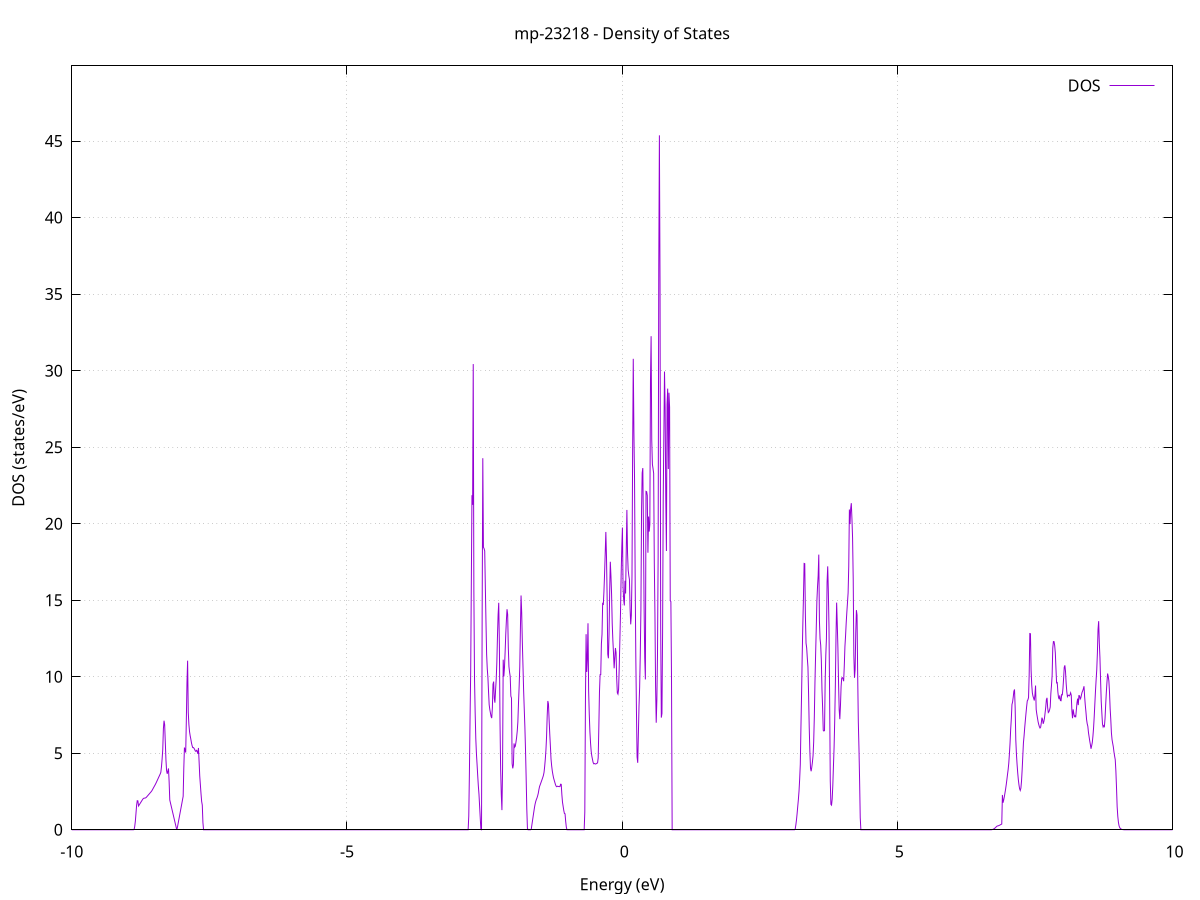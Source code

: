 set title 'mp-23218 - Density of States'
set xlabel 'Energy (eV)'
set ylabel 'DOS (states/eV)'
set grid
set xrange [-10:10]
set yrange [0:49.912]
set xzeroaxis lt -1
set terminal png size 800,600
set output 'mp-23218_dos_gnuplot.png'
plot '-' using 1:2 with lines title 'DOS'
-12.980900 0.000000
-12.969300 0.000000
-12.957700 0.000000
-12.946100 0.000000
-12.934500 0.000000
-12.922900 0.000000
-12.911400 0.000000
-12.899800 0.000000
-12.888200 0.000000
-12.876600 0.000000
-12.865000 0.000000
-12.853400 0.000000
-12.841900 0.000000
-12.830300 0.000000
-12.818700 0.000000
-12.807100 0.000000
-12.795500 0.000000
-12.783900 0.000000
-12.772300 0.000000
-12.760800 0.000000
-12.749200 0.000000
-12.737600 0.000000
-12.726000 0.000000
-12.714400 0.000000
-12.702800 0.000000
-12.691300 0.000000
-12.679700 0.000000
-12.668100 0.000000
-12.656500 0.000000
-12.644900 0.000000
-12.633300 0.000000
-12.621800 0.000000
-12.610200 0.000000
-12.598600 0.000000
-12.587000 0.000000
-12.575400 0.000000
-12.563800 0.000000
-12.552200 0.000000
-12.540700 0.000000
-12.529100 0.000000
-12.517500 0.000000
-12.505900 0.000000
-12.494300 0.000000
-12.482700 0.000000
-12.471200 0.000000
-12.459600 0.000000
-12.448000 0.000000
-12.436400 0.000000
-12.424800 0.000000
-12.413200 0.000000
-12.401700 0.000000
-12.390100 0.000000
-12.378500 0.000000
-12.366900 0.000000
-12.355300 0.000000
-12.343700 0.000000
-12.332100 0.000000
-12.320600 0.000000
-12.309000 0.000000
-12.297400 0.000000
-12.285800 0.000000
-12.274200 0.000000
-12.262600 0.000000
-12.251100 0.000000
-12.239500 0.000000
-12.227900 0.000000
-12.216300 0.000000
-12.204700 0.000000
-12.193100 0.000000
-12.181600 0.000000
-12.170000 0.000000
-12.158400 0.000000
-12.146800 0.000000
-12.135200 0.000000
-12.123600 0.000000
-12.112000 0.000000
-12.100500 0.000000
-12.088900 0.000000
-12.077300 0.000000
-12.065700 0.000000
-12.054100 0.000000
-12.042500 0.000000
-12.031000 0.000000
-12.019400 0.000000
-12.007800 0.000000
-11.996200 0.000000
-11.984600 0.000000
-11.973000 0.000000
-11.961500 0.000000
-11.949900 0.000000
-11.938300 0.000000
-11.926700 0.012400
-11.915100 1.248500
-11.903500 2.811000
-11.891900 4.142300
-11.880400 4.454600
-11.868800 4.406800
-11.857200 4.660900
-11.845600 4.672000
-11.834000 4.561000
-11.822400 4.534000
-11.810900 4.695200
-11.799300 4.866800
-11.787700 5.038500
-11.776100 5.065500
-11.764500 5.053900
-11.752900 5.149200
-11.741400 5.281200
-11.729800 5.469100
-11.718200 5.689800
-11.706600 5.910700
-11.695000 6.131100
-11.683400 6.378500
-11.671800 6.994900
-11.660300 8.101700
-11.648700 12.153400
-11.637100 9.988500
-11.625500 7.317600
-11.613900 5.596800
-11.602300 6.316900
-11.590800 5.071200
-11.579200 2.599900
-11.567600 2.267900
-11.556000 1.936000
-11.544400 1.603900
-11.532800 1.271700
-11.521300 0.939500
-11.509700 0.607300
-11.498100 0.274900
-11.486500 0.000000
-11.474900 0.281500
-11.463300 0.591000
-11.451700 0.900500
-11.440200 1.209900
-11.428600 1.519400
-11.417000 1.828800
-11.405400 2.138200
-11.393800 2.447600
-11.382200 3.841000
-11.370700 6.034900
-11.359100 5.164300
-11.347500 5.877300
-11.335900 7.931600
-11.324300 10.104000
-11.312700 8.971900
-11.301200 6.992900
-11.289600 6.128600
-11.278000 5.535200
-11.266400 5.229900
-11.254800 5.067400
-11.243200 4.908800
-11.231600 4.750200
-11.220100 4.591600
-11.208500 4.453700
-11.196900 4.362600
-11.185300 4.294100
-11.173700 4.277800
-11.162100 4.308700
-11.150600 4.249900
-11.139000 4.133100
-11.127400 4.016500
-11.115800 3.899900
-11.104200 3.911100
-11.092600 4.142100
-11.081100 4.295900
-11.069500 4.265300
-11.057900 4.039000
-11.046300 4.412800
-11.034700 3.036000
-11.023100 2.270000
-11.011500 1.796700
-11.000000 0.476100
-10.988400 0.000000
-10.976800 0.000000
-10.965200 0.000000
-10.953600 0.000000
-10.942000 0.000000
-10.930500 0.000000
-10.918900 0.000000
-10.907300 0.000000
-10.895700 0.000000
-10.884100 0.000000
-10.872500 0.000000
-10.860900 0.000000
-10.849400 0.000000
-10.837800 0.000000
-10.826200 0.000000
-10.814600 0.000000
-10.803000 0.000000
-10.791400 0.000000
-10.779900 0.000000
-10.768300 0.000000
-10.756700 0.000000
-10.745100 0.000000
-10.733500 0.000000
-10.721900 0.000000
-10.710400 0.000000
-10.698800 0.000000
-10.687200 0.000000
-10.675600 0.000000
-10.664000 0.000000
-10.652400 0.000000
-10.640800 0.000000
-10.629300 0.000000
-10.617700 0.000000
-10.606100 0.000000
-10.594500 0.000000
-10.582900 0.000000
-10.571300 0.000000
-10.559800 0.000000
-10.548200 0.000000
-10.536600 0.000000
-10.525000 0.000000
-10.513400 0.000000
-10.501800 8.028600
-10.490300 58.242900
-10.478700 40.466900
-10.467100 55.410600
-10.455500 45.199700
-10.443900 48.262600
-10.432300 45.560900
-10.420700 31.123100
-10.409200 10.558700
-10.397600 0.000000
-10.386000 0.000000
-10.374400 8.615900
-10.362800 10.855200
-10.351200 15.014700
-10.339700 23.706400
-10.328100 20.225200
-10.316500 16.317300
-10.304900 14.319500
-10.293300 13.624400
-10.281700 12.361100
-10.270200 11.795100
-10.258600 26.126700
-10.247000 74.940700
-10.235400 150.400600
-10.223800 0.000000
-10.212200 0.000000
-10.200600 0.000000
-10.189100 0.000000
-10.177500 0.000000
-10.165900 0.000000
-10.154300 0.000000
-10.142700 0.000000
-10.131100 0.000000
-10.119600 0.000000
-10.108000 0.000000
-10.096400 0.000000
-10.084800 0.000000
-10.073200 0.000000
-10.061600 0.000000
-10.050100 0.000000
-10.038500 0.000000
-10.026900 0.000000
-10.015300 0.000000
-10.003700 0.000000
-9.992100 0.000000
-9.980500 0.000000
-9.969000 0.000000
-9.957400 0.000000
-9.945800 0.000000
-9.934200 0.000000
-9.922600 0.000000
-9.911000 0.000000
-9.899500 0.000000
-9.887900 0.000000
-9.876300 0.000000
-9.864700 0.000000
-9.853100 0.000000
-9.841500 0.000000
-9.830000 0.000000
-9.818400 0.000000
-9.806800 0.000000
-9.795200 0.000000
-9.783600 0.000000
-9.772000 0.000000
-9.760400 0.000000
-9.748900 0.000000
-9.737300 0.000000
-9.725700 0.000000
-9.714100 0.000000
-9.702500 0.000000
-9.690900 0.000000
-9.679400 0.000000
-9.667800 0.000000
-9.656200 0.000000
-9.644600 0.000000
-9.633000 0.000000
-9.621400 0.000000
-9.609900 0.000000
-9.598300 0.000000
-9.586700 0.000000
-9.575100 0.000000
-9.563500 0.000000
-9.551900 0.000000
-9.540300 0.000000
-9.528800 0.000000
-9.517200 0.000000
-9.505600 0.000000
-9.494000 0.000000
-9.482400 0.000000
-9.470800 0.000000
-9.459300 0.000000
-9.447700 0.000000
-9.436100 0.000000
-9.424500 0.000000
-9.412900 0.000000
-9.401300 0.000000
-9.389800 0.000000
-9.378200 0.000000
-9.366600 0.000000
-9.355000 0.000000
-9.343400 0.000000
-9.331800 0.000000
-9.320200 0.000000
-9.308700 0.000000
-9.297100 0.000000
-9.285500 0.000000
-9.273900 0.000000
-9.262300 0.000000
-9.250700 0.000000
-9.239200 0.000000
-9.227600 0.000000
-9.216000 0.000000
-9.204400 0.000000
-9.192800 0.000000
-9.181200 0.000000
-9.169700 0.000000
-9.158100 0.000000
-9.146500 0.000000
-9.134900 0.000000
-9.123300 0.000000
-9.111700 0.000000
-9.100100 0.000000
-9.088600 0.000000
-9.077000 0.000000
-9.065400 0.000000
-9.053800 0.000000
-9.042200 0.000000
-9.030600 0.000000
-9.019100 0.000000
-9.007500 0.000000
-8.995900 0.000000
-8.984300 0.000000
-8.972700 0.000000
-8.961100 0.000000
-8.949600 0.000000
-8.938000 0.000000
-8.926400 0.000000
-8.914800 0.000000
-8.903200 0.000000
-8.891600 0.000000
-8.880000 0.000000
-8.868500 0.012900
-8.856900 0.207500
-8.845300 0.553100
-8.833700 1.075700
-8.822100 1.611200
-8.810500 1.901100
-8.799000 1.887500
-8.787400 1.555300
-8.775800 1.621800
-8.764200 1.688300
-8.752600 1.754700
-8.741000 1.821200
-8.729500 1.887700
-8.717900 1.954200
-8.706300 2.016300
-8.694700 2.054500
-8.683100 2.065700
-8.671500 2.071400
-8.659900 2.082300
-8.648400 2.111000
-8.636800 2.158400
-8.625200 2.206700
-8.613600 2.255100
-8.602000 2.303400
-8.590400 2.351800
-8.578900 2.400100
-8.567300 2.448500
-8.555700 2.496900
-8.544100 2.554900
-8.532500 2.631900
-8.520900 2.708400
-8.509400 2.783600
-8.497800 2.858800
-8.486200 2.934100
-8.474600 3.014100
-8.463000 3.102000
-8.451400 3.192600
-8.439800 3.283200
-8.428300 3.373800
-8.416700 3.464500
-8.405100 3.555100
-8.393500 3.645700
-8.381900 3.760500
-8.370300 4.124900
-8.358800 4.624300
-8.347200 5.234700
-8.335600 6.605300
-8.324000 7.126700
-8.312400 6.859300
-8.300800 5.708800
-8.289200 4.569400
-8.277700 3.865400
-8.266100 3.657500
-8.254500 3.831500
-8.242900 4.006500
-8.231300 3.141300
-8.219700 1.947900
-8.208200 1.769900
-8.196600 1.591800
-8.185000 1.413800
-8.173400 1.235700
-8.161800 1.057700
-8.150200 0.879600
-8.138700 0.701500
-8.127100 0.523500
-8.115500 0.345400
-8.103900 0.167300
-8.092300 0.000000
-8.080700 0.164900
-8.069100 0.389600
-8.057600 0.614200
-8.046000 0.838800
-8.034400 1.063300
-8.022800 1.287700
-8.011200 1.512100
-7.999600 1.736400
-7.988100 1.960600
-7.976500 2.184800
-7.964900 4.001100
-7.953300 5.370500
-7.941700 5.216800
-7.930100 5.047300
-7.918600 7.187800
-7.907000 9.633100
-7.895400 11.047700
-7.883800 7.668500
-7.872200 6.876200
-7.860600 6.415600
-7.849000 6.145000
-7.837500 5.928700
-7.825900 5.683900
-7.814300 5.501300
-7.802700 5.371700
-7.791100 5.373800
-7.779500 5.327300
-7.768000 5.250900
-7.756400 5.154500
-7.744800 5.121200
-7.733200 5.189500
-7.721600 5.135800
-7.710000 4.960000
-7.698500 5.345800
-7.686900 4.467300
-7.675300 3.522600
-7.663700 2.939900
-7.652100 2.363700
-7.640500 1.853300
-7.628900 1.609700
-7.617400 0.477300
-7.605800 0.000000
-7.594200 0.000000
-7.582600 0.000000
-7.571000 0.000000
-7.559400 0.000000
-7.547900 0.000000
-7.536300 0.000000
-7.524700 0.000000
-7.513100 0.000000
-7.501500 0.000000
-7.489900 0.000000
-7.478400 0.000000
-7.466800 0.000000
-7.455200 0.000000
-7.443600 0.000000
-7.432000 0.000000
-7.420400 0.000000
-7.408800 0.000000
-7.397300 0.000000
-7.385700 0.000000
-7.374100 0.000000
-7.362500 0.000000
-7.350900 0.000000
-7.339300 0.000000
-7.327800 0.000000
-7.316200 0.000000
-7.304600 0.000000
-7.293000 0.000000
-7.281400 0.000000
-7.269800 0.000000
-7.258300 0.000000
-7.246700 0.000000
-7.235100 0.000000
-7.223500 0.000000
-7.211900 0.000000
-7.200300 0.000000
-7.188700 0.000000
-7.177200 0.000000
-7.165600 0.000000
-7.154000 0.000000
-7.142400 0.000000
-7.130800 0.000000
-7.119200 0.000000
-7.107700 0.000000
-7.096100 0.000000
-7.084500 0.000000
-7.072900 0.000000
-7.061300 0.000000
-7.049700 0.000000
-7.038200 0.000000
-7.026600 0.000000
-7.015000 0.000000
-7.003400 0.000000
-6.991800 0.000000
-6.980200 0.000000
-6.968600 0.000000
-6.957100 0.000000
-6.945500 0.000000
-6.933900 0.000000
-6.922300 0.000000
-6.910700 0.000000
-6.899100 0.000000
-6.887600 0.000000
-6.876000 0.000000
-6.864400 0.000000
-6.852800 0.000000
-6.841200 0.000000
-6.829600 0.000000
-6.818100 0.000000
-6.806500 0.000000
-6.794900 0.000000
-6.783300 0.000000
-6.771700 0.000000
-6.760100 0.000000
-6.748500 0.000000
-6.737000 0.000000
-6.725400 0.000000
-6.713800 0.000000
-6.702200 0.000000
-6.690600 0.000000
-6.679000 0.000000
-6.667500 0.000000
-6.655900 0.000000
-6.644300 0.000000
-6.632700 0.000000
-6.621100 0.000000
-6.609500 0.000000
-6.598000 0.000000
-6.586400 0.000000
-6.574800 0.000000
-6.563200 0.000000
-6.551600 0.000000
-6.540000 0.000000
-6.528400 0.000000
-6.516900 0.000000
-6.505300 0.000000
-6.493700 0.000000
-6.482100 0.000000
-6.470500 0.000000
-6.458900 0.000000
-6.447400 0.000000
-6.435800 0.000000
-6.424200 0.000000
-6.412600 0.000000
-6.401000 0.000000
-6.389400 0.000000
-6.377900 0.000000
-6.366300 0.000000
-6.354700 0.000000
-6.343100 0.000000
-6.331500 0.000000
-6.319900 0.000000
-6.308300 0.000000
-6.296800 0.000000
-6.285200 0.000000
-6.273600 0.000000
-6.262000 0.000000
-6.250400 0.000000
-6.238800 0.000000
-6.227300 0.000000
-6.215700 0.000000
-6.204100 0.000000
-6.192500 0.000000
-6.180900 0.000000
-6.169300 0.000000
-6.157800 0.000000
-6.146200 0.000000
-6.134600 0.000000
-6.123000 0.000000
-6.111400 0.000000
-6.099800 0.000000
-6.088200 0.000000
-6.076700 0.000000
-6.065100 0.000000
-6.053500 0.000000
-6.041900 0.000000
-6.030300 0.000000
-6.018700 0.000000
-6.007200 0.000000
-5.995600 0.000000
-5.984000 0.000000
-5.972400 0.000000
-5.960800 0.000000
-5.949200 0.000000
-5.937700 0.000000
-5.926100 0.000000
-5.914500 0.000000
-5.902900 0.000000
-5.891300 0.000000
-5.879700 0.000000
-5.868100 0.000000
-5.856600 0.000000
-5.845000 0.000000
-5.833400 0.000000
-5.821800 0.000000
-5.810200 0.000000
-5.798600 0.000000
-5.787100 0.000000
-5.775500 0.000000
-5.763900 0.000000
-5.752300 0.000000
-5.740700 0.000000
-5.729100 0.000000
-5.717500 0.000000
-5.706000 0.000000
-5.694400 0.000000
-5.682800 0.000000
-5.671200 0.000000
-5.659600 0.000000
-5.648000 0.000000
-5.636500 0.000000
-5.624900 0.000000
-5.613300 0.000000
-5.601700 0.000000
-5.590100 0.000000
-5.578500 0.000000
-5.567000 0.000000
-5.555400 0.000000
-5.543800 0.000000
-5.532200 0.000000
-5.520600 0.000000
-5.509000 0.000000
-5.497400 0.000000
-5.485900 0.000000
-5.474300 0.000000
-5.462700 0.000000
-5.451100 0.000000
-5.439500 0.000000
-5.427900 0.000000
-5.416400 0.000000
-5.404800 0.000000
-5.393200 0.000000
-5.381600 0.000000
-5.370000 0.000000
-5.358400 0.000000
-5.346900 0.000000
-5.335300 0.000000
-5.323700 0.000000
-5.312100 0.000000
-5.300500 0.000000
-5.288900 0.000000
-5.277300 0.000000
-5.265800 0.000000
-5.254200 0.000000
-5.242600 0.000000
-5.231000 0.000000
-5.219400 0.000000
-5.207800 0.000000
-5.196300 0.000000
-5.184700 0.000000
-5.173100 0.000000
-5.161500 0.000000
-5.149900 0.000000
-5.138300 0.000000
-5.126800 0.000000
-5.115200 0.000000
-5.103600 0.000000
-5.092000 0.000000
-5.080400 0.000000
-5.068800 0.000000
-5.057200 0.000000
-5.045700 0.000000
-5.034100 0.000000
-5.022500 0.000000
-5.010900 0.000000
-4.999300 0.000000
-4.987700 0.000000
-4.976200 0.000000
-4.964600 0.000000
-4.953000 0.000000
-4.941400 0.000000
-4.929800 0.000000
-4.918200 0.000000
-4.906700 0.000000
-4.895100 0.000000
-4.883500 0.000000
-4.871900 0.000000
-4.860300 0.000000
-4.848700 0.000000
-4.837100 0.000000
-4.825600 0.000000
-4.814000 0.000000
-4.802400 0.000000
-4.790800 0.000000
-4.779200 0.000000
-4.767600 0.000000
-4.756100 0.000000
-4.744500 0.000000
-4.732900 0.000000
-4.721300 0.000000
-4.709700 0.000000
-4.698100 0.000000
-4.686600 0.000000
-4.675000 0.000000
-4.663400 0.000000
-4.651800 0.000000
-4.640200 0.000000
-4.628600 0.000000
-4.617000 0.000000
-4.605500 0.000000
-4.593900 0.000000
-4.582300 0.000000
-4.570700 0.000000
-4.559100 0.000000
-4.547500 0.000000
-4.536000 0.000000
-4.524400 0.000000
-4.512800 0.000000
-4.501200 0.000000
-4.489600 0.000000
-4.478000 0.000000
-4.466500 0.000000
-4.454900 0.000000
-4.443300 0.000000
-4.431700 0.000000
-4.420100 0.000000
-4.408500 0.000000
-4.396900 0.000000
-4.385400 0.000000
-4.373800 0.000000
-4.362200 0.000000
-4.350600 0.000000
-4.339000 0.000000
-4.327400 0.000000
-4.315900 0.000000
-4.304300 0.000000
-4.292700 0.000000
-4.281100 0.000000
-4.269500 0.000000
-4.257900 0.000000
-4.246400 0.000000
-4.234800 0.000000
-4.223200 0.000000
-4.211600 0.000000
-4.200000 0.000000
-4.188400 0.000000
-4.176800 0.000000
-4.165300 0.000000
-4.153700 0.000000
-4.142100 0.000000
-4.130500 0.000000
-4.118900 0.000000
-4.107300 0.000000
-4.095800 0.000000
-4.084200 0.000000
-4.072600 0.000000
-4.061000 0.000000
-4.049400 0.000000
-4.037800 0.000000
-4.026300 0.000000
-4.014700 0.000000
-4.003100 0.000000
-3.991500 0.000000
-3.979900 0.000000
-3.968300 0.000000
-3.956700 0.000000
-3.945200 0.000000
-3.933600 0.000000
-3.922000 0.000000
-3.910400 0.000000
-3.898800 0.000000
-3.887200 0.000000
-3.875700 0.000000
-3.864100 0.000000
-3.852500 0.000000
-3.840900 0.000000
-3.829300 0.000000
-3.817700 0.000000
-3.806200 0.000000
-3.794600 0.000000
-3.783000 0.000000
-3.771400 0.000000
-3.759800 0.000000
-3.748200 0.000000
-3.736600 0.000000
-3.725100 0.000000
-3.713500 0.000000
-3.701900 0.000000
-3.690300 0.000000
-3.678700 0.000000
-3.667100 0.000000
-3.655600 0.000000
-3.644000 0.000000
-3.632400 0.000000
-3.620800 0.000000
-3.609200 0.000000
-3.597600 0.000000
-3.586100 0.000000
-3.574500 0.000000
-3.562900 0.000000
-3.551300 0.000000
-3.539700 0.000000
-3.528100 0.000000
-3.516500 0.000000
-3.505000 0.000000
-3.493400 0.000000
-3.481800 0.000000
-3.470200 0.000000
-3.458600 0.000000
-3.447000 0.000000
-3.435500 0.000000
-3.423900 0.000000
-3.412300 0.000000
-3.400700 0.000000
-3.389100 0.000000
-3.377500 0.000000
-3.366000 0.000000
-3.354400 0.000000
-3.342800 0.000000
-3.331200 0.000000
-3.319600 0.000000
-3.308000 0.000000
-3.296400 0.000000
-3.284900 0.000000
-3.273300 0.000000
-3.261700 0.000000
-3.250100 0.000000
-3.238500 0.000000
-3.226900 0.000000
-3.215400 0.000000
-3.203800 0.000000
-3.192200 0.000000
-3.180600 0.000000
-3.169000 0.000000
-3.157400 0.000000
-3.145800 0.000000
-3.134300 0.000000
-3.122700 0.000000
-3.111100 0.000000
-3.099500 0.000000
-3.087900 0.000000
-3.076300 0.000000
-3.064800 0.000000
-3.053200 0.000000
-3.041600 0.000000
-3.030000 0.000000
-3.018400 0.000000
-3.006800 0.000000
-2.995300 0.000000
-2.983700 0.000000
-2.972100 0.000000
-2.960500 0.000000
-2.948900 0.000000
-2.937300 0.000000
-2.925700 0.000000
-2.914200 0.000000
-2.902600 0.000000
-2.891000 0.000000
-2.879400 0.000000
-2.867800 0.000000
-2.856200 0.000000
-2.844700 0.000000
-2.833100 0.000000
-2.821500 0.000000
-2.809900 0.000000
-2.798300 0.000000
-2.786700 0.898700
-2.775200 3.736200
-2.763600 7.271200
-2.752000 10.344200
-2.740400 16.113100
-2.728800 21.861100
-2.717200 21.230800
-2.705600 30.428200
-2.694100 15.545700
-2.682500 9.877800
-2.670900 7.686000
-2.659300 5.972100
-2.647700 4.970600
-2.636100 4.274900
-2.624600 3.551000
-2.613000 2.864400
-2.601400 2.322600
-2.589800 1.546800
-2.578200 0.762200
-2.566600 0.013100
-2.555100 0.000000
-2.543500 14.311400
-2.531900 24.278800
-2.520300 18.458100
-2.508700 18.375300
-2.497100 18.221600
-2.485500 15.810000
-2.474000 13.556500
-2.462400 11.463900
-2.450800 10.519600
-2.439200 9.961200
-2.427600 9.019000
-2.416000 8.170300
-2.404500 7.854500
-2.392900 7.625000
-2.381300 7.401800
-2.369700 7.296900
-2.358100 7.968100
-2.346500 9.510600
-2.335000 9.682400
-2.323400 8.584500
-2.311800 8.305000
-2.300200 9.102000
-2.288600 9.814800
-2.277000 10.896300
-2.265400 12.623100
-2.253900 14.051800
-2.242300 14.831100
-2.230700 12.107900
-2.219100 6.990100
-2.207500 3.932600
-2.195900 2.299600
-2.184400 1.285700
-2.172800 3.942400
-2.161200 11.113400
-2.149600 10.013200
-2.138000 10.605200
-2.126400 11.597100
-2.114900 12.767600
-2.103300 13.673100
-2.091700 14.410200
-2.080100 14.067800
-2.068500 11.927200
-2.056900 10.663400
-2.045300 10.292800
-2.033800 10.017000
-2.022200 8.736400
-2.010600 8.602300
-1.999000 4.322300
-1.987400 4.012800
-1.975800 4.243100
-1.964300 5.640200
-1.952700 5.400100
-1.941100 5.462100
-1.929500 5.716200
-1.917900 6.022400
-1.906300 6.440400
-1.894800 7.036800
-1.883200 8.292200
-1.871600 9.373600
-1.860000 10.668800
-1.848400 13.173700
-1.836800 15.308500
-1.825200 14.200100
-1.813700 12.290200
-1.802100 10.725800
-1.790500 9.144700
-1.778900 7.906800
-1.767300 6.717800
-1.755700 5.202400
-1.744200 3.408800
-1.732600 1.371700
-1.721000 0.098900
-1.709400 0.000000
-1.697800 0.000000
-1.686200 0.000000
-1.674700 0.000000
-1.663100 0.000000
-1.651500 0.038600
-1.639900 0.322500
-1.628300 0.605300
-1.616700 0.886600
-1.605100 1.166400
-1.593600 1.444500
-1.582000 1.673500
-1.570400 1.845100
-1.558800 1.977000
-1.547200 2.079200
-1.535600 2.215600
-1.524100 2.382900
-1.512500 2.622000
-1.500900 2.823400
-1.489300 2.939000
-1.477700 3.055500
-1.466100 3.172700
-1.454600 3.290800
-1.443000 3.410500
-1.431400 3.540700
-1.419800 3.740400
-1.408200 4.119300
-1.396600 4.598000
-1.385000 5.202200
-1.373500 6.065200
-1.361900 7.438200
-1.350300 8.414700
-1.338700 8.224600
-1.327100 7.194500
-1.315500 6.274500
-1.304000 5.480300
-1.292400 4.625700
-1.280800 4.176300
-1.269200 3.841600
-1.257600 3.594300
-1.246000 3.384000
-1.234500 3.239200
-1.222900 3.094400
-1.211300 2.949500
-1.199700 2.851300
-1.188100 2.813300
-1.176500 2.844800
-1.164900 2.836800
-1.153400 2.825300
-1.141800 2.817100
-1.130200 2.827100
-1.118600 2.976800
-1.107000 2.968300
-1.095400 2.302400
-1.083900 1.805600
-1.072300 1.532200
-1.060700 1.265400
-1.049100 1.065500
-1.037500 1.044800
-1.025900 0.548100
-1.014400 0.171500
-1.002800 0.004200
-0.991200 0.000000
-0.979600 0.000000
-0.968000 0.000000
-0.956400 0.000000
-0.944800 0.000000
-0.933300 0.000000
-0.921700 0.000000
-0.910100 0.000000
-0.898500 0.000000
-0.886900 0.000000
-0.875300 0.000000
-0.863800 0.000000
-0.852200 0.000000
-0.840600 0.000000
-0.829000 0.000000
-0.817400 0.000000
-0.805800 0.000000
-0.794300 0.000000
-0.782700 0.000000
-0.771100 0.000000
-0.759500 0.000000
-0.747900 0.000000
-0.736300 0.000000
-0.724700 0.000000
-0.713200 0.000000
-0.701600 0.000000
-0.690000 0.000000
-0.678400 1.162500
-0.666800 8.463200
-0.655200 12.777800
-0.643700 10.315600
-0.632100 11.184000
-0.620500 13.494200
-0.608900 9.086500
-0.597300 7.545200
-0.585700 6.398700
-0.574100 5.668400
-0.562600 5.125700
-0.551000 4.814100
-0.539400 4.605900
-0.527800 4.402500
-0.516200 4.312000
-0.504600 4.332100
-0.493100 4.308100
-0.481500 4.296900
-0.469900 4.318400
-0.458300 4.347700
-0.446700 4.369800
-0.435100 4.697100
-0.423600 6.688700
-0.412000 8.995100
-0.400400 10.133600
-0.388800 10.137500
-0.377200 12.149400
-0.365600 12.777600
-0.354000 14.832900
-0.342500 14.687300
-0.330900 15.552900
-0.319300 16.720900
-0.307700 18.065500
-0.296100 19.459300
-0.284500 17.833900
-0.273000 15.216800
-0.261400 11.478200
-0.249800 11.205100
-0.238200 12.762700
-0.226600 15.545500
-0.215000 17.513400
-0.203500 16.589400
-0.191900 15.393800
-0.180300 13.470800
-0.168700 12.377700
-0.157100 11.537300
-0.145500 10.550200
-0.133900 11.228100
-0.122400 11.876300
-0.110800 11.582200
-0.099200 9.901700
-0.087600 8.945400
-0.076000 8.863200
-0.064400 9.191400
-0.052900 10.648100
-0.041300 12.400900
-0.029700 14.225400
-0.018100 16.675100
-0.006500 18.454300
0.005100 19.748100
0.016600 15.837200
0.028200 15.024800
0.039800 14.655300
0.051400 16.271400
0.063000 15.438700
0.074600 18.276300
0.086200 20.896500
0.097700 18.116700
0.109300 16.985800
0.120900 16.608800
0.132500 16.351300
0.144100 14.463400
0.155700 13.421400
0.167200 14.008600
0.178800 16.568600
0.190400 24.635100
0.202000 30.773600
0.213600 26.044700
0.225200 22.941700
0.236700 16.292200
0.248300 11.310600
0.259900 7.770400
0.271500 4.757900
0.283100 4.375400
0.294700 6.202100
0.306300 8.064400
0.317800 9.300300
0.329400 11.448500
0.341000 14.377100
0.352600 20.871800
0.364200 23.320900
0.375800 23.633900
0.387300 19.450600
0.398900 14.518500
0.410500 11.229400
0.422100 9.820200
0.433700 22.112700
0.445300 22.091400
0.456800 21.840600
0.468400 18.102700
0.480000 20.466400
0.491600 19.484700
0.503200 19.954700
0.514800 29.334400
0.526400 32.250900
0.537900 25.454500
0.549500 23.883600
0.561100 23.602300
0.572700 23.288200
0.584300 17.427500
0.595900 14.074600
0.607400 9.406800
0.619000 6.993400
0.630600 8.482400
0.642200 11.419500
0.653800 17.802300
0.665400 36.756500
0.676900 45.374200
0.688500 35.585400
0.700100 13.306500
0.711700 7.328100
0.723300 7.596300
0.734900 12.891300
0.746500 21.682400
0.758000 25.757100
0.769600 29.941200
0.781200 27.579600
0.792800 21.649700
0.804400 18.215600
0.816000 27.789900
0.827500 28.824200
0.839100 23.574300
0.850700 28.554200
0.862300 27.608900
0.873900 14.969100
0.885500 14.907800
0.897000 9.823000
0.908600 0.000000
0.920200 0.000000
0.931800 0.000000
0.943400 0.000000
0.955000 0.000000
0.966600 0.000000
0.978100 0.000000
0.989700 0.000000
1.001300 0.000000
1.012900 0.000000
1.024500 0.000000
1.036100 0.000000
1.047600 0.000000
1.059200 0.000000
1.070800 0.000000
1.082400 0.000000
1.094000 0.000000
1.105600 0.000000
1.117100 0.000000
1.128700 0.000000
1.140300 0.000000
1.151900 0.000000
1.163500 0.000000
1.175100 0.000000
1.186700 0.000000
1.198200 0.000000
1.209800 0.000000
1.221400 0.000000
1.233000 0.000000
1.244600 0.000000
1.256200 0.000000
1.267700 0.000000
1.279300 0.000000
1.290900 0.000000
1.302500 0.000000
1.314100 0.000000
1.325700 0.000000
1.337200 0.000000
1.348800 0.000000
1.360400 0.000000
1.372000 0.000000
1.383600 0.000000
1.395200 0.000000
1.406800 0.000000
1.418300 0.000000
1.429900 0.000000
1.441500 0.000000
1.453100 0.000000
1.464700 0.000000
1.476300 0.000000
1.487800 0.000000
1.499400 0.000000
1.511000 0.000000
1.522600 0.000000
1.534200 0.000000
1.545800 0.000000
1.557300 0.000000
1.568900 0.000000
1.580500 0.000000
1.592100 0.000000
1.603700 0.000000
1.615300 0.000000
1.626900 0.000000
1.638400 0.000000
1.650000 0.000000
1.661600 0.000000
1.673200 0.000000
1.684800 0.000000
1.696400 0.000000
1.707900 0.000000
1.719500 0.000000
1.731100 0.000000
1.742700 0.000000
1.754300 0.000000
1.765900 0.000000
1.777400 0.000000
1.789000 0.000000
1.800600 0.000000
1.812200 0.000000
1.823800 0.000000
1.835400 0.000000
1.847000 0.000000
1.858500 0.000000
1.870100 0.000000
1.881700 0.000000
1.893300 0.000000
1.904900 0.000000
1.916500 0.000000
1.928000 0.000000
1.939600 0.000000
1.951200 0.000000
1.962800 0.000000
1.974400 0.000000
1.986000 0.000000
1.997600 0.000000
2.009100 0.000000
2.020700 0.000000
2.032300 0.000000
2.043900 0.000000
2.055500 0.000000
2.067100 0.000000
2.078600 0.000000
2.090200 0.000000
2.101800 0.000000
2.113400 0.000000
2.125000 0.000000
2.136600 0.000000
2.148100 0.000000
2.159700 0.000000
2.171300 0.000000
2.182900 0.000000
2.194500 0.000000
2.206100 0.000000
2.217700 0.000000
2.229200 0.000000
2.240800 0.000000
2.252400 0.000000
2.264000 0.000000
2.275600 0.000000
2.287200 0.000000
2.298700 0.000000
2.310300 0.000000
2.321900 0.000000
2.333500 0.000000
2.345100 0.000000
2.356700 0.000000
2.368200 0.000000
2.379800 0.000000
2.391400 0.000000
2.403000 0.000000
2.414600 0.000000
2.426200 0.000000
2.437800 0.000000
2.449300 0.000000
2.460900 0.000000
2.472500 0.000000
2.484100 0.000000
2.495700 0.000000
2.507300 0.000000
2.518800 0.000000
2.530400 0.000000
2.542000 0.000000
2.553600 0.000000
2.565200 0.000000
2.576800 0.000000
2.588300 0.000000
2.599900 0.000000
2.611500 0.000000
2.623100 0.000000
2.634700 0.000000
2.646300 0.000000
2.657900 0.000000
2.669400 0.000000
2.681000 0.000000
2.692600 0.000000
2.704200 0.000000
2.715800 0.000000
2.727400 0.000000
2.738900 0.000000
2.750500 0.000000
2.762100 0.000000
2.773700 0.000000
2.785300 0.000000
2.796900 0.000000
2.808400 0.000000
2.820000 0.000000
2.831600 0.000000
2.843200 0.000000
2.854800 0.000000
2.866400 0.000000
2.878000 0.000000
2.889500 0.000000
2.901100 0.000000
2.912700 0.000000
2.924300 0.000000
2.935900 0.000000
2.947500 0.000000
2.959000 0.000000
2.970600 0.000000
2.982200 0.000000
2.993800 0.000000
3.005400 0.000000
3.017000 0.000000
3.028500 0.000000
3.040100 0.000000
3.051700 0.000000
3.063300 0.000000
3.074900 0.000000
3.086500 0.000000
3.098100 0.000000
3.109600 0.000000
3.121200 0.000000
3.132800 0.000000
3.144400 0.048100
3.156000 0.311300
3.167600 0.640500
3.179100 1.054800
3.190700 1.534100
3.202300 1.982100
3.213900 2.529200
3.225500 3.307100
3.237100 4.268900
3.248600 6.675100
3.260200 8.852900
3.271800 11.408200
3.283400 13.435800
3.295000 15.289600
3.306600 17.403900
3.318200 17.387600
3.329700 13.967800
3.341300 12.196900
3.352900 11.884100
3.364500 11.211000
3.376100 10.631000
3.387700 8.850700
3.399200 6.719600
3.410800 5.127000
3.422400 4.029400
3.434000 3.823300
3.445600 4.082600
3.457200 4.413700
3.468700 4.836800
3.480300 5.736700
3.491900 7.374500
3.503500 9.640000
3.515100 11.417400
3.526700 13.095800
3.538300 14.936400
3.549800 15.859400
3.561400 16.582200
3.573000 17.979200
3.584600 13.655600
3.596200 12.480600
3.607800 12.068200
3.619300 11.092600
3.630900 9.160100
3.642500 8.002800
3.654100 6.498600
3.665700 6.451100
3.677300 6.485200
3.688800 9.702100
3.700400 11.397600
3.712000 12.513400
3.723600 16.181800
3.735200 17.212400
3.746800 15.560000
3.758400 13.258800
3.769900 8.748500
3.781500 3.203600
3.793100 1.664700
3.804700 1.611300
3.816300 2.004100
3.827900 2.898500
3.839400 4.173700
3.851000 5.391200
3.862600 7.145300
3.874200 9.454800
3.885800 12.630700
3.897400 14.843200
3.908900 13.427900
3.920500 11.871400
3.932100 9.605000
3.943700 7.841600
3.955300 7.227000
3.966900 8.117800
3.978500 9.365100
3.990000 9.924000
4.001600 9.940500
4.013200 9.868800
4.024800 9.706600
4.036400 10.710700
4.048000 11.974000
4.059500 12.669200
4.071100 13.516600
4.082700 14.216800
4.094300 14.845800
4.105900 15.482200
4.117500 17.209900
4.129000 20.925300
4.140600 19.974100
4.152200 20.977300
4.163800 21.340200
4.175400 20.336300
4.187000 19.066400
4.198600 16.356300
4.210100 11.402300
4.221700 9.929800
4.233300 10.477200
4.244900 12.882900
4.256500 14.351800
4.268100 14.026300
4.279600 10.149900
4.291200 7.061900
4.302800 5.360100
4.314400 3.271200
4.326000 0.798500
4.337600 0.000000
4.349100 0.000000
4.360700 0.000000
4.372300 0.000000
4.383900 0.000000
4.395500 0.000000
4.407100 0.000000
4.418700 0.000000
4.430200 0.000000
4.441800 0.000000
4.453400 0.000000
4.465000 0.000000
4.476600 0.000000
4.488200 0.000000
4.499700 0.000000
4.511300 0.000000
4.522900 0.000000
4.534500 0.000000
4.546100 0.000000
4.557700 0.000000
4.569300 0.000000
4.580800 0.000000
4.592400 0.000000
4.604000 0.000000
4.615600 0.000000
4.627200 0.000000
4.638800 0.000000
4.650300 0.000000
4.661900 0.000000
4.673500 0.000000
4.685100 0.000000
4.696700 0.000000
4.708300 0.000000
4.719800 0.000000
4.731400 0.000000
4.743000 0.000000
4.754600 0.000000
4.766200 0.000000
4.777800 0.000000
4.789400 0.000000
4.800900 0.000000
4.812500 0.000000
4.824100 0.000000
4.835700 0.000000
4.847300 0.000000
4.858900 0.000000
4.870400 0.000000
4.882000 0.000000
4.893600 0.000000
4.905200 0.000000
4.916800 0.000000
4.928400 0.000000
4.939900 0.000000
4.951500 0.000000
4.963100 0.000000
4.974700 0.000000
4.986300 0.000000
4.997900 0.000000
5.009500 0.000000
5.021000 0.000000
5.032600 0.000000
5.044200 0.000000
5.055800 0.000000
5.067400 0.000000
5.079000 0.000000
5.090500 0.000000
5.102100 0.000000
5.113700 0.000000
5.125300 0.000000
5.136900 0.000000
5.148500 0.000000
5.160000 0.000000
5.171600 0.000000
5.183200 0.000000
5.194800 0.000000
5.206400 0.000000
5.218000 0.000000
5.229600 0.000000
5.241100 0.000000
5.252700 0.000000
5.264300 0.000000
5.275900 0.000000
5.287500 0.000000
5.299100 0.000000
5.310600 0.000000
5.322200 0.000000
5.333800 0.000000
5.345400 0.000000
5.357000 0.000000
5.368600 0.000000
5.380100 0.000000
5.391700 0.000000
5.403300 0.000000
5.414900 0.000000
5.426500 0.000000
5.438100 0.000000
5.449700 0.000000
5.461200 0.000000
5.472800 0.000000
5.484400 0.000000
5.496000 0.000000
5.507600 0.000000
5.519200 0.000000
5.530700 0.000000
5.542300 0.000000
5.553900 0.000000
5.565500 0.000000
5.577100 0.000000
5.588700 0.000000
5.600200 0.000000
5.611800 0.000000
5.623400 0.000000
5.635000 0.000000
5.646600 0.000000
5.658200 0.000000
5.669800 0.000000
5.681300 0.000000
5.692900 0.000000
5.704500 0.000000
5.716100 0.000000
5.727700 0.000000
5.739300 0.000000
5.750800 0.000000
5.762400 0.000000
5.774000 0.000000
5.785600 0.000000
5.797200 0.000000
5.808800 0.000000
5.820300 0.000000
5.831900 0.000000
5.843500 0.000000
5.855100 0.000000
5.866700 0.000000
5.878300 0.000000
5.889900 0.000000
5.901400 0.000000
5.913000 0.000000
5.924600 0.000000
5.936200 0.000000
5.947800 0.000000
5.959400 0.000000
5.970900 0.000000
5.982500 0.000000
5.994100 0.000000
6.005700 0.000000
6.017300 0.000000
6.028900 0.000000
6.040400 0.000000
6.052000 0.000000
6.063600 0.000000
6.075200 0.000000
6.086800 0.000000
6.098400 0.000000
6.110000 0.000000
6.121500 0.000000
6.133100 0.000000
6.144700 0.000000
6.156300 0.000000
6.167900 0.000000
6.179500 0.000000
6.191000 0.000000
6.202600 0.000000
6.214200 0.000000
6.225800 0.000000
6.237400 0.000000
6.249000 0.000000
6.260500 0.000000
6.272100 0.000000
6.283700 0.000000
6.295300 0.000000
6.306900 0.000000
6.318500 0.000000
6.330100 0.000000
6.341600 0.000000
6.353200 0.000000
6.364800 0.000000
6.376400 0.000000
6.388000 0.000000
6.399600 0.000000
6.411100 0.000000
6.422700 0.000000
6.434300 0.000000
6.445900 0.000000
6.457500 0.000000
6.469100 0.000000
6.480600 0.000000
6.492200 0.000000
6.503800 0.000000
6.515400 0.000000
6.527000 0.000000
6.538600 0.000000
6.550200 0.000000
6.561700 0.000000
6.573300 0.000000
6.584900 0.000000
6.596500 0.000000
6.608100 0.000000
6.619700 0.000000
6.631200 0.000000
6.642800 0.000000
6.654400 0.000000
6.666000 0.000000
6.677600 0.000000
6.689200 0.000000
6.700700 0.000000
6.712300 0.003000
6.723900 0.011400
6.735500 0.025200
6.747100 0.044500
6.758700 0.069300
6.770300 0.099500
6.781800 0.135100
6.793400 0.176300
6.805000 0.219500
6.816600 0.246900
6.828200 0.254300
6.839800 0.267400
6.851300 0.286200
6.862900 0.307600
6.874500 0.329600
6.886100 0.352200
6.897700 0.375400
6.909300 2.274500
6.920800 1.767400
6.932400 1.936700
6.944000 2.150100
6.955600 2.399300
6.967200 2.653000
6.978800 2.945800
6.990400 3.267700
7.001900 3.609400
7.013500 3.930200
7.025100 4.345000
7.036700 4.956600
7.048300 5.665900
7.059900 6.577700
7.071400 7.263100
7.083000 8.180800
7.094600 8.355700
7.106200 8.669400
7.117800 9.049200
7.129400 9.167900
7.141000 7.996600
7.152500 5.891800
7.164100 4.953400
7.175700 4.288300
7.187300 3.731300
7.198900 3.271100
7.210500 2.928000
7.222000 2.677500
7.233600 2.568600
7.245200 2.719800
7.256800 3.186600
7.268400 3.930100
7.280000 4.824400
7.291500 5.680500
7.303100 6.130700
7.314700 6.675800
7.326300 7.147400
7.337900 7.605900
7.349500 8.042700
7.361100 8.417200
7.372600 8.491600
7.384200 8.638600
7.395800 10.122300
7.407400 12.821600
7.419000 12.810000
7.430600 10.437100
7.442100 9.478400
7.453700 8.940800
7.465300 8.724700
7.476900 8.594300
7.488500 8.446800
7.500100 8.798900
7.511600 9.421400
7.523200 7.861900
7.534800 7.557500
7.546400 7.304800
7.558000 7.055300
7.569600 6.880800
7.581200 6.735600
7.592700 6.648800
7.604300 6.705300
7.615900 6.977500
7.627500 7.325200
7.639100 7.209100
7.650700 6.925300
7.662200 7.068400
7.673800 7.284200
7.685400 7.646300
7.697000 8.017900
7.708600 8.499500
7.720200 8.621000
7.731700 7.970700
7.743300 7.659900
7.754900 7.710700
7.766500 7.832400
7.778100 8.017600
7.789700 8.906500
7.801300 9.440400
7.812800 10.073300
7.824400 11.870700
7.836000 12.298800
7.847600 12.293000
7.859200 12.043400
7.870800 11.561600
7.882300 10.561100
7.893900 9.598100
7.905500 9.619800
7.917100 9.007400
7.928700 8.651300
7.940300 8.531900
7.951800 8.777700
7.963400 8.441400
7.975000 8.430200
7.986600 8.838400
7.998200 8.819500
8.009800 9.243900
8.021400 9.885800
8.032900 10.616600
8.044500 10.742200
8.056100 10.344000
8.067700 9.565300
8.079300 9.023500
8.090900 8.702600
8.102400 8.780000
8.114000 8.793200
8.125600 8.748600
8.137200 8.812500
8.148800 8.948600
8.160400 8.793000
8.171900 7.759300
8.183500 7.286800
8.195100 7.866500
8.206700 7.603500
8.218300 7.399300
8.229900 7.442400
8.241500 7.351200
8.253000 7.835500
8.264600 8.304000
8.276200 8.569200
8.287800 8.146100
8.299400 8.766600
8.311000 8.755100
8.322500 8.538500
8.334100 8.611300
8.345700 8.812400
8.357300 8.987300
8.368900 9.082300
8.380500 9.209900
8.392000 9.377300
8.403600 8.691000
8.415200 8.153300
8.426800 7.718000
8.438400 7.215300
8.450000 6.929200
8.461600 6.762600
8.473100 6.356900
8.484700 6.075800
8.496300 5.804900
8.507900 5.560800
8.519500 5.293100
8.531100 5.491000
8.542600 5.699600
8.554200 6.115600
8.565800 6.658600
8.577400 7.372300
8.589000 8.227200
8.600600 9.064500
8.612100 9.788600
8.623700 10.456600
8.635300 11.545700
8.646900 13.088600
8.658500 13.630200
8.670100 12.216500
8.681700 11.238300
8.693200 9.784400
8.704800 8.405500
8.716400 7.616700
8.728000 6.907600
8.739600 6.717900
8.751200 6.803700
8.762700 6.747900
8.774300 7.280800
8.785900 8.167200
8.797500 8.968700
8.809100 9.635900
8.820700 10.208900
8.832200 10.022400
8.843800 9.728600
8.855400 8.988100
8.867000 7.925000
8.878600 7.202500
8.890200 6.328000
8.901800 5.884600
8.913300 5.645500
8.924900 5.418200
8.936500 5.081200
8.948100 4.813600
8.959700 4.583600
8.971300 3.834500
8.982800 2.736100
8.994400 1.507400
9.006000 0.876600
9.017600 0.478400
9.029200 0.258100
9.040800 0.144200
9.052300 0.087300
9.063900 0.053300
9.075500 0.030400
9.087100 0.017900
9.098700 0.010100
9.110300 0.004600
9.121900 0.001300
9.133400 0.000000
9.145000 0.000000
9.156600 0.000000
9.168200 0.000000
9.179800 0.000000
9.191400 0.000000
9.202900 0.000000
9.214500 0.000000
9.226100 0.000000
9.237700 0.000000
9.249300 0.000000
9.260900 0.000000
9.272400 0.000000
9.284000 0.000000
9.295600 0.000000
9.307200 0.000000
9.318800 0.000000
9.330400 0.000000
9.342000 0.000000
9.353500 0.000000
9.365100 0.000000
9.376700 0.000000
9.388300 0.000000
9.399900 0.000000
9.411500 0.000000
9.423000 0.000000
9.434600 0.000000
9.446200 0.000000
9.457800 0.000000
9.469400 0.000000
9.481000 0.000000
9.492500 0.000000
9.504100 0.000000
9.515700 0.000000
9.527300 0.000000
9.538900 0.000000
9.550500 0.000000
9.562100 0.000000
9.573600 0.000000
9.585200 0.000000
9.596800 0.000000
9.608400 0.000000
9.620000 0.000000
9.631600 0.000000
9.643100 0.000000
9.654700 0.000000
9.666300 0.000000
9.677900 0.000000
9.689500 0.000000
9.701100 0.000000
9.712600 0.000000
9.724200 0.000000
9.735800 0.000000
9.747400 0.000000
9.759000 0.000000
9.770600 0.000000
9.782200 0.000000
9.793700 0.000000
9.805300 0.000000
9.816900 0.000000
9.828500 0.000000
9.840100 0.000000
9.851700 0.000000
9.863200 0.000000
9.874800 0.000000
9.886400 0.000000
9.898000 0.000000
9.909600 0.000000
9.921200 0.000000
9.932800 0.000000
9.944300 0.000000
9.955900 0.000000
9.967500 0.000000
9.979100 0.000000
9.990700 0.000000
10.002300 0.000000
10.013800 0.000000
10.025400 0.000000
10.037000 0.000000
10.048600 0.000000
10.060200 0.000000
10.071800 0.000000
10.083300 0.000000
10.094900 0.000000
10.106500 0.000000
10.118100 0.000000
10.129700 0.000000
10.141300 0.000000
10.152900 0.000000
10.164400 0.000000
10.176000 0.000000
10.187600 0.000000
e

